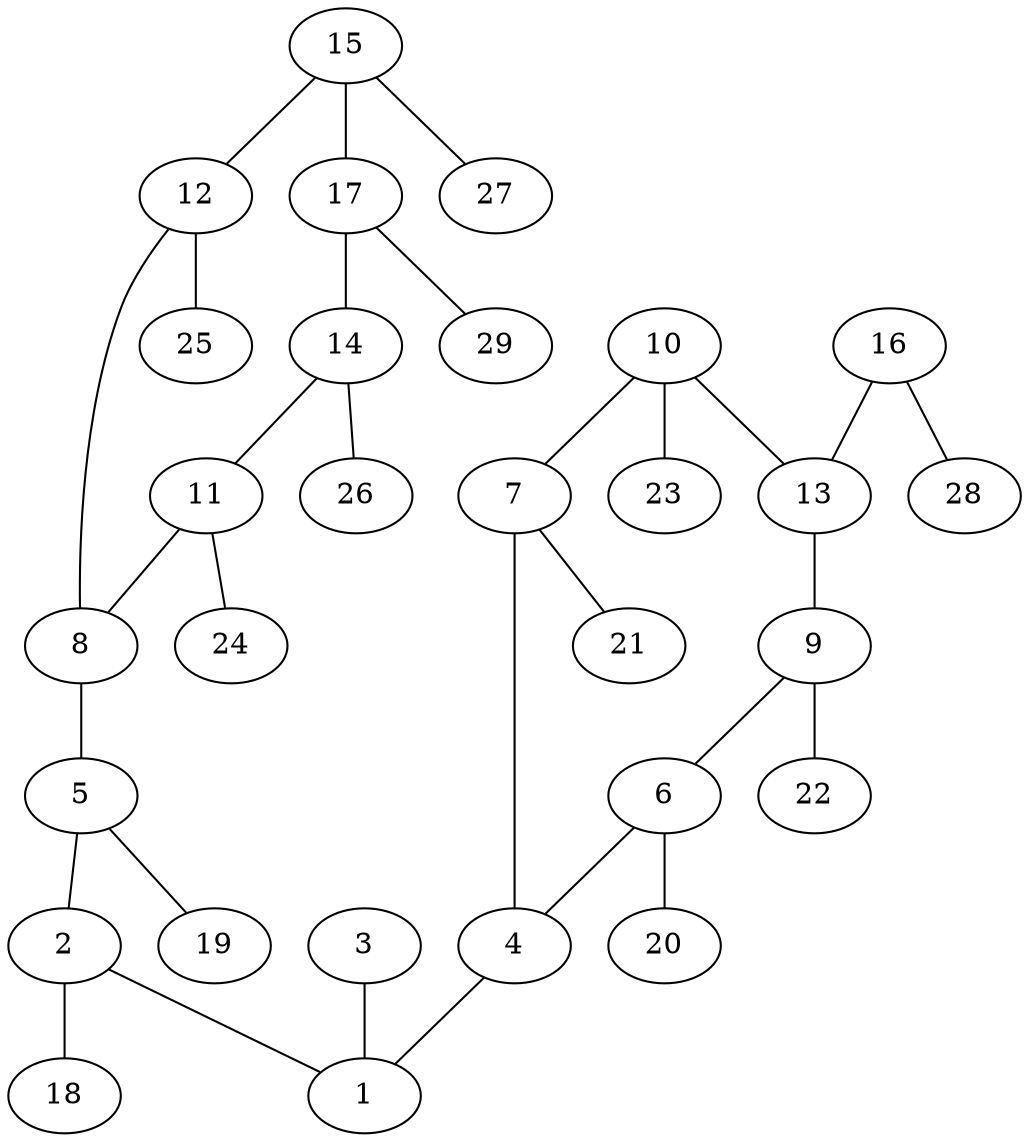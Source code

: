 graph molecule_1173 {
	1	 [chem=C];
	2	 [chem=C];
	2 -- 1	 [valence=1];
	18	 [chem=H];
	2 -- 18	 [valence=1];
	3	 [chem=O];
	3 -- 1	 [valence=2];
	4	 [chem=C];
	4 -- 1	 [valence=1];
	5	 [chem=C];
	5 -- 2	 [valence=2];
	19	 [chem=H];
	5 -- 19	 [valence=1];
	6	 [chem=C];
	6 -- 4	 [valence=2];
	20	 [chem=H];
	6 -- 20	 [valence=1];
	7	 [chem=C];
	7 -- 4	 [valence=1];
	21	 [chem=H];
	7 -- 21	 [valence=1];
	8	 [chem=C];
	8 -- 5	 [valence=1];
	9	 [chem=C];
	9 -- 6	 [valence=1];
	22	 [chem=H];
	9 -- 22	 [valence=1];
	10	 [chem=C];
	10 -- 7	 [valence=2];
	13	 [chem=C];
	10 -- 13	 [valence=1];
	23	 [chem=H];
	10 -- 23	 [valence=1];
	11	 [chem=C];
	11 -- 8	 [valence=2];
	24	 [chem=H];
	11 -- 24	 [valence=1];
	12	 [chem=C];
	12 -- 8	 [valence=1];
	25	 [chem=H];
	12 -- 25	 [valence=1];
	13 -- 9	 [valence=2];
	14	 [chem=C];
	14 -- 11	 [valence=1];
	26	 [chem=H];
	14 -- 26	 [valence=1];
	15	 [chem=C];
	15 -- 12	 [valence=2];
	17	 [chem=C];
	15 -- 17	 [valence=1];
	27	 [chem=H];
	15 -- 27	 [valence=1];
	16	 [chem=O];
	16 -- 13	 [valence=1];
	28	 [chem=H];
	16 -- 28	 [valence=1];
	17 -- 14	 [valence=2];
	29	 [chem=H];
	17 -- 29	 [valence=1];
}
